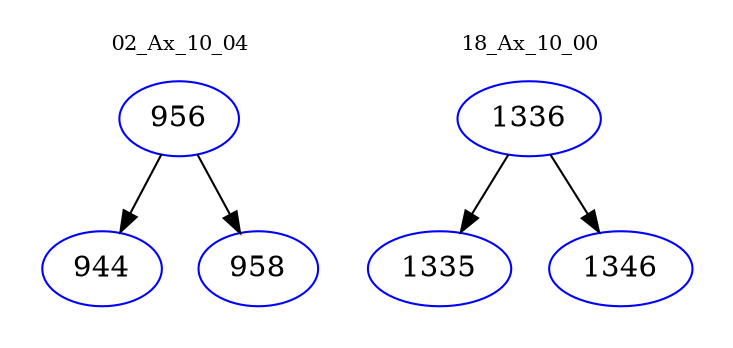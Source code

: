 digraph{
subgraph cluster_0 {
color = white
label = "02_Ax_10_04";
fontsize=10;
T0_956 [label="956", color="blue"]
T0_956 -> T0_944 [color="black"]
T0_944 [label="944", color="blue"]
T0_956 -> T0_958 [color="black"]
T0_958 [label="958", color="blue"]
}
subgraph cluster_1 {
color = white
label = "18_Ax_10_00";
fontsize=10;
T1_1336 [label="1336", color="blue"]
T1_1336 -> T1_1335 [color="black"]
T1_1335 [label="1335", color="blue"]
T1_1336 -> T1_1346 [color="black"]
T1_1346 [label="1346", color="blue"]
}
}

